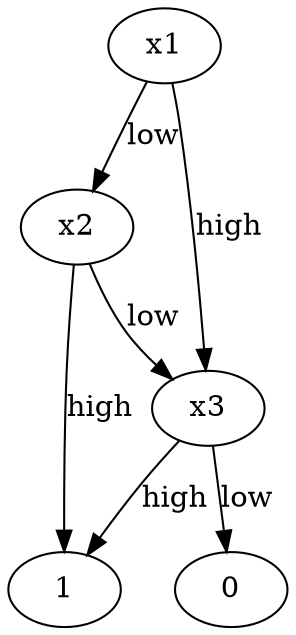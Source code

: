 digraph finite_state_machine {
	x15 [label=x1]
	x24 [label=x2]
	x15 -> x24 [label=low]
	x15 [label=x1]
	x15 -> x33 [label=high]
	x24 [label=x2]
	x33 [label=x3]
	x24 -> x33 [label=low]
	1
	x24 -> 1 [label=high]
	x33 [label=x3]
	0
	x33 -> 0 [label=low]
	1
	x33 -> 1 [label=high]
	x33 [label=x3]
	0
	1
	1
	0
	1
	0
	1
}
